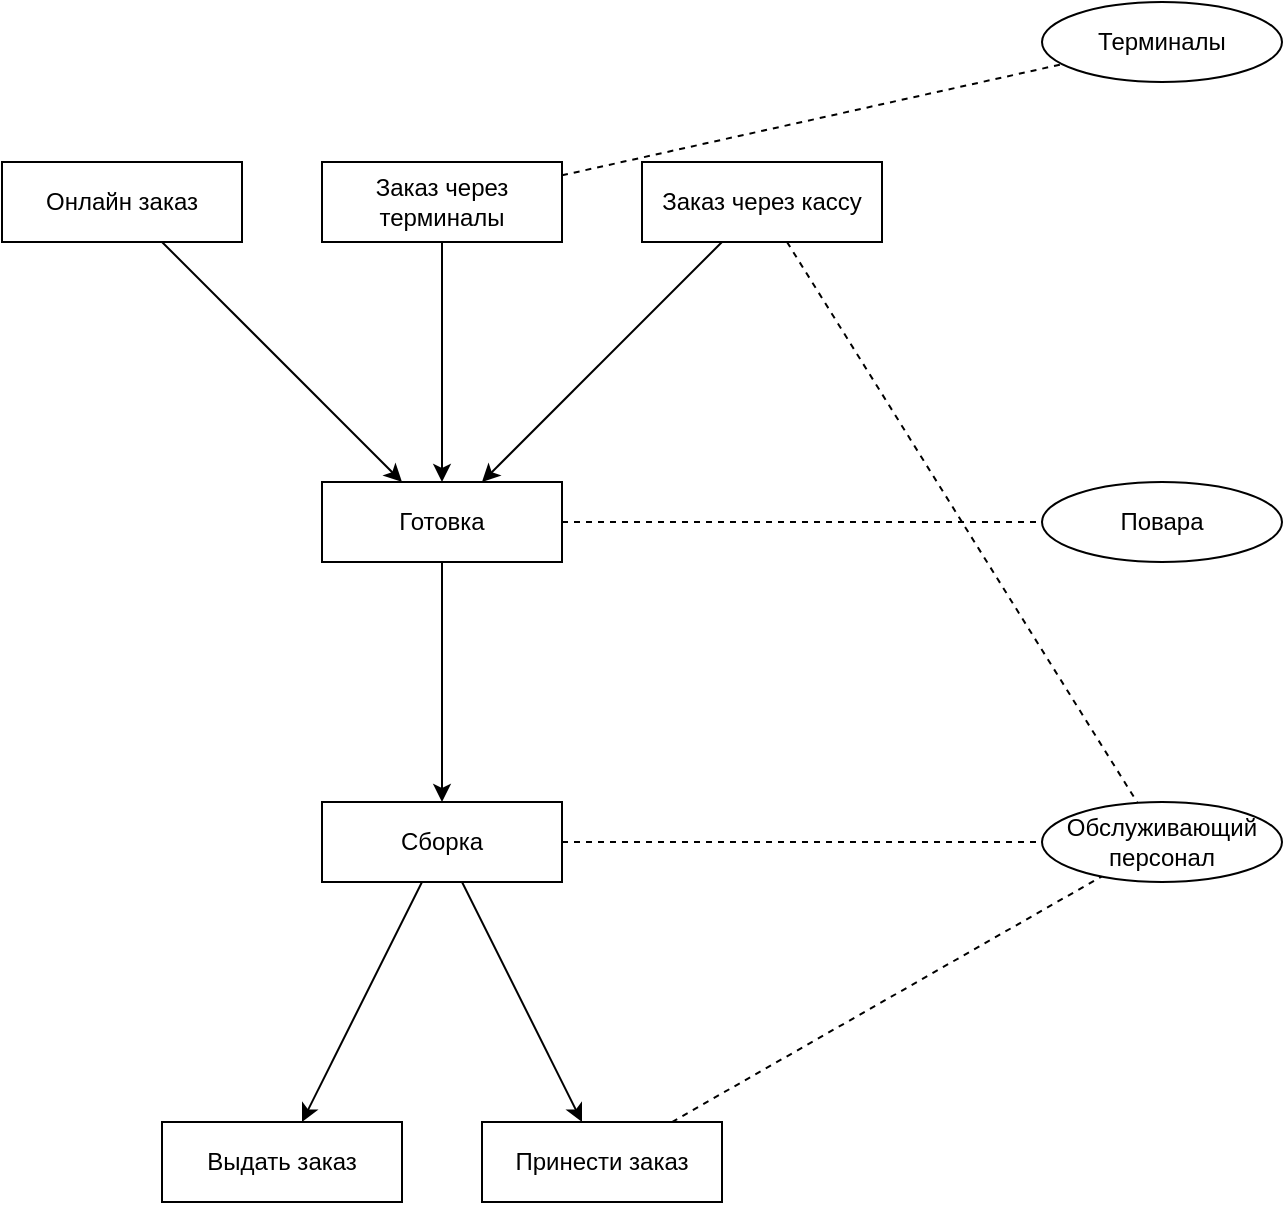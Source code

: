<mxfile version="23.0.2" type="device">
  <diagram name="Page-1" id="uxqol_gSdvbFaAn8Dccc">
    <mxGraphModel dx="1434" dy="843" grid="1" gridSize="10" guides="1" tooltips="1" connect="1" arrows="1" fold="1" page="1" pageScale="1" pageWidth="850" pageHeight="1100" math="0" shadow="0">
      <root>
        <mxCell id="0" />
        <mxCell id="1" parent="0" />
        <mxCell id="IZ7keM5NDshTm0KoVsty-1" value="Онлайн заказ" style="rounded=0;whiteSpace=wrap;html=1;" vertex="1" parent="1">
          <mxGeometry x="120" y="200" width="120" height="40" as="geometry" />
        </mxCell>
        <mxCell id="IZ7keM5NDshTm0KoVsty-2" value="Заказ через терминалы" style="rounded=0;whiteSpace=wrap;html=1;" vertex="1" parent="1">
          <mxGeometry x="280" y="200" width="120" height="40" as="geometry" />
        </mxCell>
        <mxCell id="IZ7keM5NDshTm0KoVsty-3" value="Заказ через кассу" style="rounded=0;whiteSpace=wrap;html=1;" vertex="1" parent="1">
          <mxGeometry x="440" y="200" width="120" height="40" as="geometry" />
        </mxCell>
        <mxCell id="IZ7keM5NDshTm0KoVsty-4" value="Терминалы" style="ellipse;whiteSpace=wrap;html=1;" vertex="1" parent="1">
          <mxGeometry x="640" y="120" width="120" height="40" as="geometry" />
        </mxCell>
        <mxCell id="IZ7keM5NDshTm0KoVsty-5" value="Обслуживающий персонал" style="ellipse;whiteSpace=wrap;html=1;" vertex="1" parent="1">
          <mxGeometry x="640" y="520" width="120" height="40" as="geometry" />
        </mxCell>
        <mxCell id="IZ7keM5NDshTm0KoVsty-6" value="Готовка" style="rounded=0;whiteSpace=wrap;html=1;" vertex="1" parent="1">
          <mxGeometry x="280" y="360" width="120" height="40" as="geometry" />
        </mxCell>
        <mxCell id="IZ7keM5NDshTm0KoVsty-7" value="Повара" style="ellipse;whiteSpace=wrap;html=1;" vertex="1" parent="1">
          <mxGeometry x="640" y="360" width="120" height="40" as="geometry" />
        </mxCell>
        <mxCell id="IZ7keM5NDshTm0KoVsty-8" value="Сборка" style="rounded=0;whiteSpace=wrap;html=1;" vertex="1" parent="1">
          <mxGeometry x="280" y="520" width="120" height="40" as="geometry" />
        </mxCell>
        <mxCell id="IZ7keM5NDshTm0KoVsty-9" value="Выдать заказ" style="rounded=0;whiteSpace=wrap;html=1;" vertex="1" parent="1">
          <mxGeometry x="200" y="680" width="120" height="40" as="geometry" />
        </mxCell>
        <mxCell id="IZ7keM5NDshTm0KoVsty-10" value="Принести заказ" style="rounded=0;whiteSpace=wrap;html=1;" vertex="1" parent="1">
          <mxGeometry x="360" y="680" width="120" height="40" as="geometry" />
        </mxCell>
        <mxCell id="IZ7keM5NDshTm0KoVsty-11" value="" style="endArrow=classic;html=1;rounded=0;" edge="1" parent="1" source="IZ7keM5NDshTm0KoVsty-1" target="IZ7keM5NDshTm0KoVsty-6">
          <mxGeometry width="50" height="50" relative="1" as="geometry">
            <mxPoint x="270" y="400" as="sourcePoint" />
            <mxPoint x="320" y="350" as="targetPoint" />
          </mxGeometry>
        </mxCell>
        <mxCell id="IZ7keM5NDshTm0KoVsty-12" value="" style="endArrow=classic;html=1;rounded=0;" edge="1" parent="1" source="IZ7keM5NDshTm0KoVsty-2" target="IZ7keM5NDshTm0KoVsty-6">
          <mxGeometry width="50" height="50" relative="1" as="geometry">
            <mxPoint x="353" y="270" as="sourcePoint" />
            <mxPoint x="487" y="470" as="targetPoint" />
          </mxGeometry>
        </mxCell>
        <mxCell id="IZ7keM5NDshTm0KoVsty-13" value="" style="endArrow=classic;html=1;rounded=0;" edge="1" parent="1" source="IZ7keM5NDshTm0KoVsty-3" target="IZ7keM5NDshTm0KoVsty-6">
          <mxGeometry width="50" height="50" relative="1" as="geometry">
            <mxPoint x="440" y="280" as="sourcePoint" />
            <mxPoint x="440" y="480" as="targetPoint" />
          </mxGeometry>
        </mxCell>
        <mxCell id="IZ7keM5NDshTm0KoVsty-14" value="" style="endArrow=classic;html=1;rounded=0;" edge="1" parent="1" source="IZ7keM5NDshTm0KoVsty-6" target="IZ7keM5NDshTm0KoVsty-8">
          <mxGeometry width="50" height="50" relative="1" as="geometry">
            <mxPoint x="460" y="490" as="sourcePoint" />
            <mxPoint x="460" y="690" as="targetPoint" />
          </mxGeometry>
        </mxCell>
        <mxCell id="IZ7keM5NDshTm0KoVsty-15" value="" style="endArrow=classic;html=1;rounded=0;" edge="1" parent="1" source="IZ7keM5NDshTm0KoVsty-8" target="IZ7keM5NDshTm0KoVsty-9">
          <mxGeometry width="50" height="50" relative="1" as="geometry">
            <mxPoint x="425" y="650" as="sourcePoint" />
            <mxPoint x="425" y="770" as="targetPoint" />
          </mxGeometry>
        </mxCell>
        <mxCell id="IZ7keM5NDshTm0KoVsty-16" value="" style="endArrow=classic;html=1;rounded=0;" edge="1" parent="1" source="IZ7keM5NDshTm0KoVsty-8" target="IZ7keM5NDshTm0KoVsty-10">
          <mxGeometry width="50" height="50" relative="1" as="geometry">
            <mxPoint x="428" y="700" as="sourcePoint" />
            <mxPoint x="300" y="860" as="targetPoint" />
          </mxGeometry>
        </mxCell>
        <mxCell id="IZ7keM5NDshTm0KoVsty-17" value="" style="endArrow=none;html=1;rounded=0;dashed=1;" edge="1" parent="1" source="IZ7keM5NDshTm0KoVsty-2" target="IZ7keM5NDshTm0KoVsty-4">
          <mxGeometry width="50" height="50" relative="1" as="geometry">
            <mxPoint x="370" y="150" as="sourcePoint" />
            <mxPoint x="420" y="100" as="targetPoint" />
          </mxGeometry>
        </mxCell>
        <mxCell id="IZ7keM5NDshTm0KoVsty-18" value="" style="endArrow=none;html=1;rounded=0;dashed=1;" edge="1" parent="1" source="IZ7keM5NDshTm0KoVsty-6" target="IZ7keM5NDshTm0KoVsty-7">
          <mxGeometry width="50" height="50" relative="1" as="geometry">
            <mxPoint x="374.96" y="445.91" as="sourcePoint" />
            <mxPoint x="624.96" y="389.91" as="targetPoint" />
          </mxGeometry>
        </mxCell>
        <mxCell id="IZ7keM5NDshTm0KoVsty-19" value="" style="endArrow=none;html=1;rounded=0;dashed=1;" edge="1" parent="1" source="IZ7keM5NDshTm0KoVsty-8" target="IZ7keM5NDshTm0KoVsty-5">
          <mxGeometry width="50" height="50" relative="1" as="geometry">
            <mxPoint x="380" y="549" as="sourcePoint" />
            <mxPoint x="620" y="549" as="targetPoint" />
          </mxGeometry>
        </mxCell>
        <mxCell id="IZ7keM5NDshTm0KoVsty-20" value="" style="endArrow=none;html=1;rounded=0;dashed=1;" edge="1" parent="1" source="IZ7keM5NDshTm0KoVsty-3" target="IZ7keM5NDshTm0KoVsty-5">
          <mxGeometry width="50" height="50" relative="1" as="geometry">
            <mxPoint x="420" y="490" as="sourcePoint" />
            <mxPoint x="660" y="490" as="targetPoint" />
          </mxGeometry>
        </mxCell>
        <mxCell id="IZ7keM5NDshTm0KoVsty-21" value="" style="endArrow=none;html=1;rounded=0;dashed=1;" edge="1" parent="1" source="IZ7keM5NDshTm0KoVsty-10" target="IZ7keM5NDshTm0KoVsty-5">
          <mxGeometry width="50" height="50" relative="1" as="geometry">
            <mxPoint x="410" y="510" as="sourcePoint" />
            <mxPoint x="650" y="510" as="targetPoint" />
          </mxGeometry>
        </mxCell>
      </root>
    </mxGraphModel>
  </diagram>
</mxfile>
